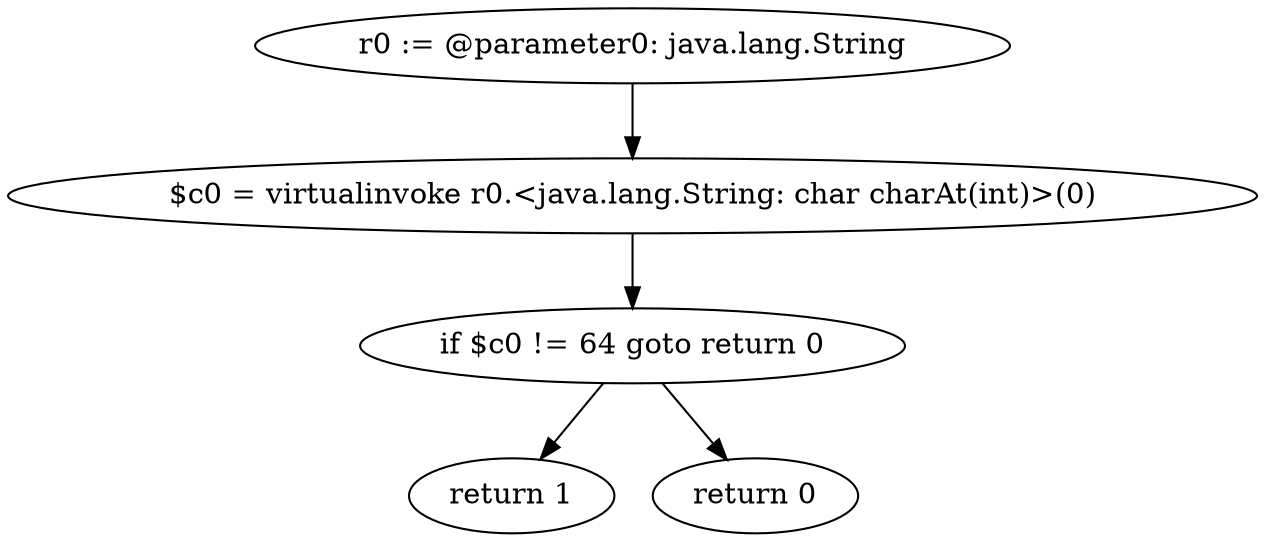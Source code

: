 digraph "unitGraph" {
    "r0 := @parameter0: java.lang.String"
    "$c0 = virtualinvoke r0.<java.lang.String: char charAt(int)>(0)"
    "if $c0 != 64 goto return 0"
    "return 1"
    "return 0"
    "r0 := @parameter0: java.lang.String"->"$c0 = virtualinvoke r0.<java.lang.String: char charAt(int)>(0)";
    "$c0 = virtualinvoke r0.<java.lang.String: char charAt(int)>(0)"->"if $c0 != 64 goto return 0";
    "if $c0 != 64 goto return 0"->"return 1";
    "if $c0 != 64 goto return 0"->"return 0";
}
